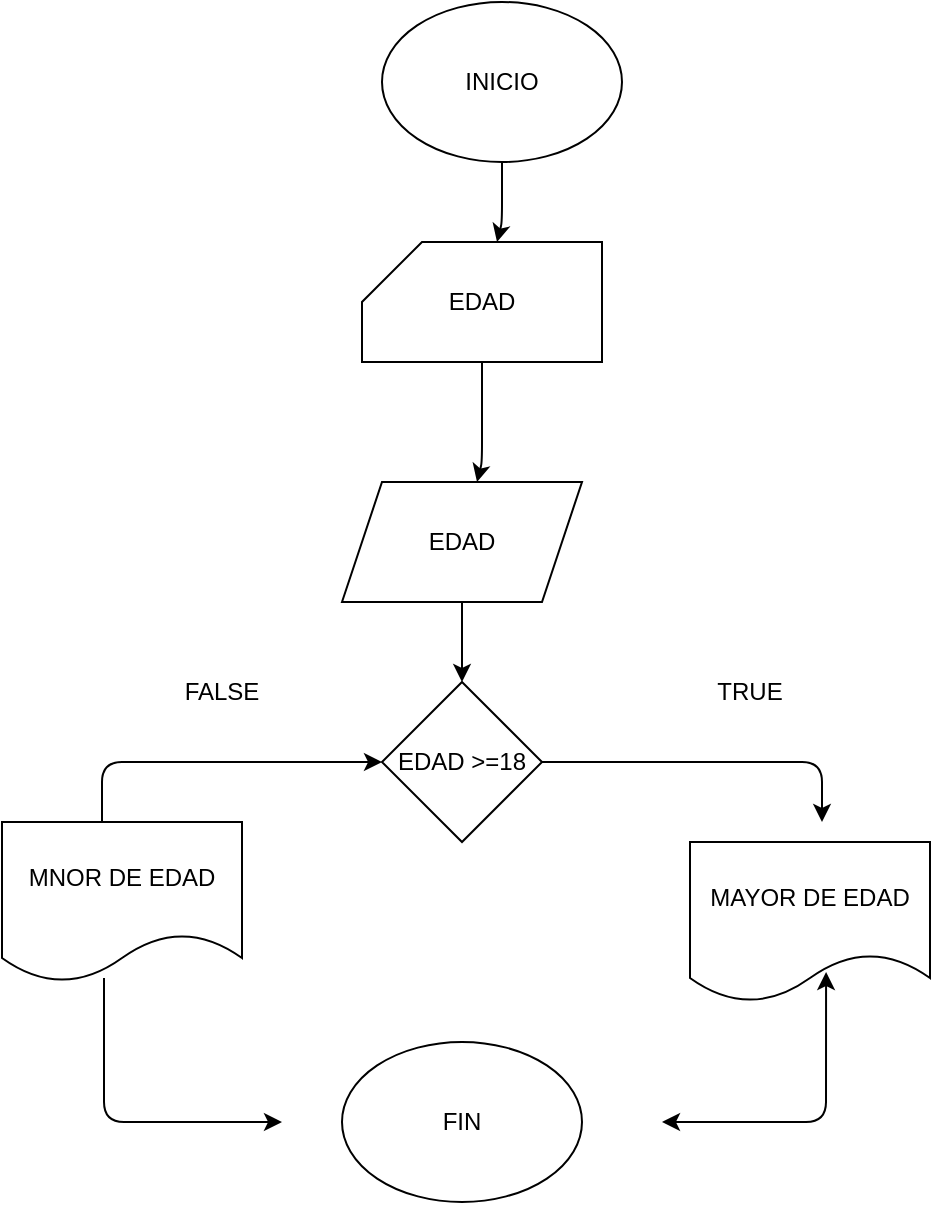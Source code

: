 <mxfile>
    <diagram id="OiusLbKsKTdSXQpkxbpc" name="Página-1">
        <mxGraphModel dx="650" dy="494" grid="1" gridSize="10" guides="1" tooltips="1" connect="1" arrows="1" fold="1" page="1" pageScale="1" pageWidth="827" pageHeight="1169" math="0" shadow="0">
            <root>
                <mxCell id="0"/>
                <mxCell id="1" parent="0"/>
                <mxCell id="4" value="" style="edgeStyle=none;html=1;" edge="1" parent="1" source="2" target="3">
                    <mxGeometry relative="1" as="geometry">
                        <Array as="points">
                            <mxPoint x="320" y="150"/>
                        </Array>
                    </mxGeometry>
                </mxCell>
                <mxCell id="2" value="INICIO" style="ellipse;whiteSpace=wrap;html=1;" vertex="1" parent="1">
                    <mxGeometry x="260" y="40" width="120" height="80" as="geometry"/>
                </mxCell>
                <mxCell id="6" value="" style="edgeStyle=none;html=1;" edge="1" parent="1" source="3" target="5">
                    <mxGeometry relative="1" as="geometry">
                        <Array as="points">
                            <mxPoint x="310" y="270"/>
                        </Array>
                    </mxGeometry>
                </mxCell>
                <mxCell id="3" value="EDAD" style="shape=card;whiteSpace=wrap;html=1;" vertex="1" parent="1">
                    <mxGeometry x="250" y="160" width="120" height="60" as="geometry"/>
                </mxCell>
                <mxCell id="17" value="" style="edgeStyle=none;html=1;" edge="1" parent="1" source="5" target="10">
                    <mxGeometry relative="1" as="geometry"/>
                </mxCell>
                <mxCell id="5" value="EDAD" style="shape=parallelogram;perimeter=parallelogramPerimeter;whiteSpace=wrap;html=1;fixedSize=1;" vertex="1" parent="1">
                    <mxGeometry x="240" y="280" width="120" height="60" as="geometry"/>
                </mxCell>
                <mxCell id="8" value="TRUE" style="text;html=1;strokeColor=none;fillColor=none;align=center;verticalAlign=middle;whiteSpace=wrap;rounded=0;" vertex="1" parent="1">
                    <mxGeometry x="414" y="370" width="60" height="30" as="geometry"/>
                </mxCell>
                <mxCell id="10" value="EDAD &amp;gt;=18" style="rhombus;whiteSpace=wrap;html=1;" vertex="1" parent="1">
                    <mxGeometry x="260" y="380" width="80" height="80" as="geometry"/>
                </mxCell>
                <mxCell id="12" value="FALSE" style="text;html=1;strokeColor=none;fillColor=none;align=center;verticalAlign=middle;whiteSpace=wrap;rounded=0;" vertex="1" parent="1">
                    <mxGeometry x="150" y="370" width="60" height="30" as="geometry"/>
                </mxCell>
                <mxCell id="13" value="MAYOR DE EDAD" style="shape=document;whiteSpace=wrap;html=1;boundedLbl=1;" vertex="1" parent="1">
                    <mxGeometry x="414" y="460" width="120" height="80" as="geometry"/>
                </mxCell>
                <mxCell id="14" value="MNOR DE EDAD" style="shape=document;whiteSpace=wrap;html=1;boundedLbl=1;" vertex="1" parent="1">
                    <mxGeometry x="70" y="450" width="120" height="80" as="geometry"/>
                </mxCell>
                <mxCell id="18" value="" style="endArrow=classic;html=1;exitX=1;exitY=0.5;exitDx=0;exitDy=0;" edge="1" parent="1" source="10">
                    <mxGeometry width="50" height="50" relative="1" as="geometry">
                        <mxPoint x="364" y="440" as="sourcePoint"/>
                        <mxPoint x="480" y="450" as="targetPoint"/>
                        <Array as="points">
                            <mxPoint x="480" y="420"/>
                        </Array>
                    </mxGeometry>
                </mxCell>
                <mxCell id="19" value="" style="endArrow=classic;html=1;" edge="1" parent="1" target="10">
                    <mxGeometry width="50" height="50" relative="1" as="geometry">
                        <mxPoint x="120" y="450" as="sourcePoint"/>
                        <mxPoint x="260" y="420" as="targetPoint"/>
                        <Array as="points">
                            <mxPoint x="120" y="420"/>
                        </Array>
                    </mxGeometry>
                </mxCell>
                <mxCell id="20" value="" style="endArrow=classic;html=1;exitX=0.425;exitY=0.975;exitDx=0;exitDy=0;exitPerimeter=0;" edge="1" parent="1" source="14">
                    <mxGeometry width="50" height="50" relative="1" as="geometry">
                        <mxPoint x="80" y="590" as="sourcePoint"/>
                        <mxPoint x="210" y="600" as="targetPoint"/>
                        <Array as="points">
                            <mxPoint x="121" y="600"/>
                        </Array>
                    </mxGeometry>
                </mxCell>
                <mxCell id="21" value="" style="endArrow=classic;startArrow=classic;html=1;entryX=0.567;entryY=0.813;entryDx=0;entryDy=0;entryPerimeter=0;" edge="1" parent="1" target="13">
                    <mxGeometry width="50" height="50" relative="1" as="geometry">
                        <mxPoint x="400" y="600" as="sourcePoint"/>
                        <mxPoint x="520" y="570" as="targetPoint"/>
                        <Array as="points">
                            <mxPoint x="482" y="600"/>
                        </Array>
                    </mxGeometry>
                </mxCell>
                <mxCell id="22" value="FIN" style="ellipse;whiteSpace=wrap;html=1;" vertex="1" parent="1">
                    <mxGeometry x="240" y="560" width="120" height="80" as="geometry"/>
                </mxCell>
            </root>
        </mxGraphModel>
    </diagram>
</mxfile>